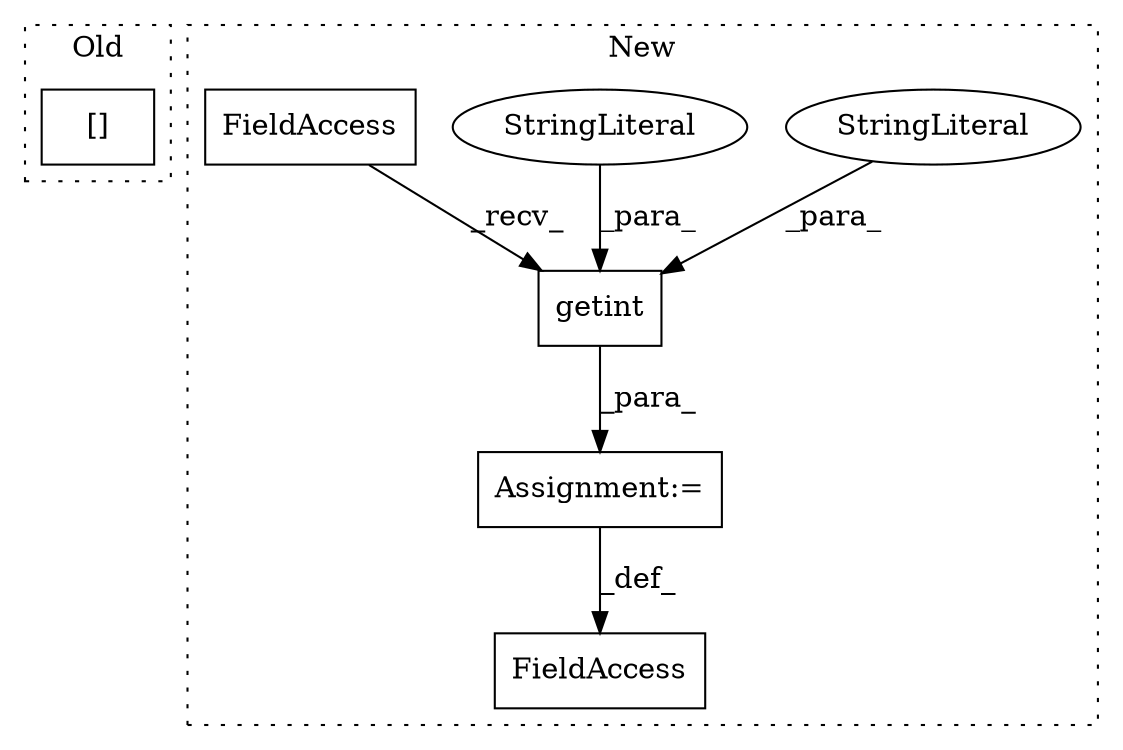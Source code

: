 digraph G {
subgraph cluster0 {
1 [label="[]" a="2" s="3947,3967" l="19,1" shape="box"];
label = "Old";
style="dotted";
}
subgraph cluster1 {
2 [label="getint" a="32" s="3236,3266" l="7,1" shape="box"];
3 [label="StringLiteral" a="45" s="3250" l="12" shape="ellipse"];
4 [label="StringLiteral" a="45" s="3243" l="6" shape="ellipse"];
5 [label="FieldAccess" a="22" s="3232" l="3" shape="box"];
6 [label="FieldAccess" a="22" s="3206" l="10" shape="box"];
7 [label="Assignment:=" a="7" s="3216" l="1" shape="box"];
label = "New";
style="dotted";
}
2 -> 7 [label="_para_"];
3 -> 2 [label="_para_"];
4 -> 2 [label="_para_"];
5 -> 2 [label="_recv_"];
7 -> 6 [label="_def_"];
}
